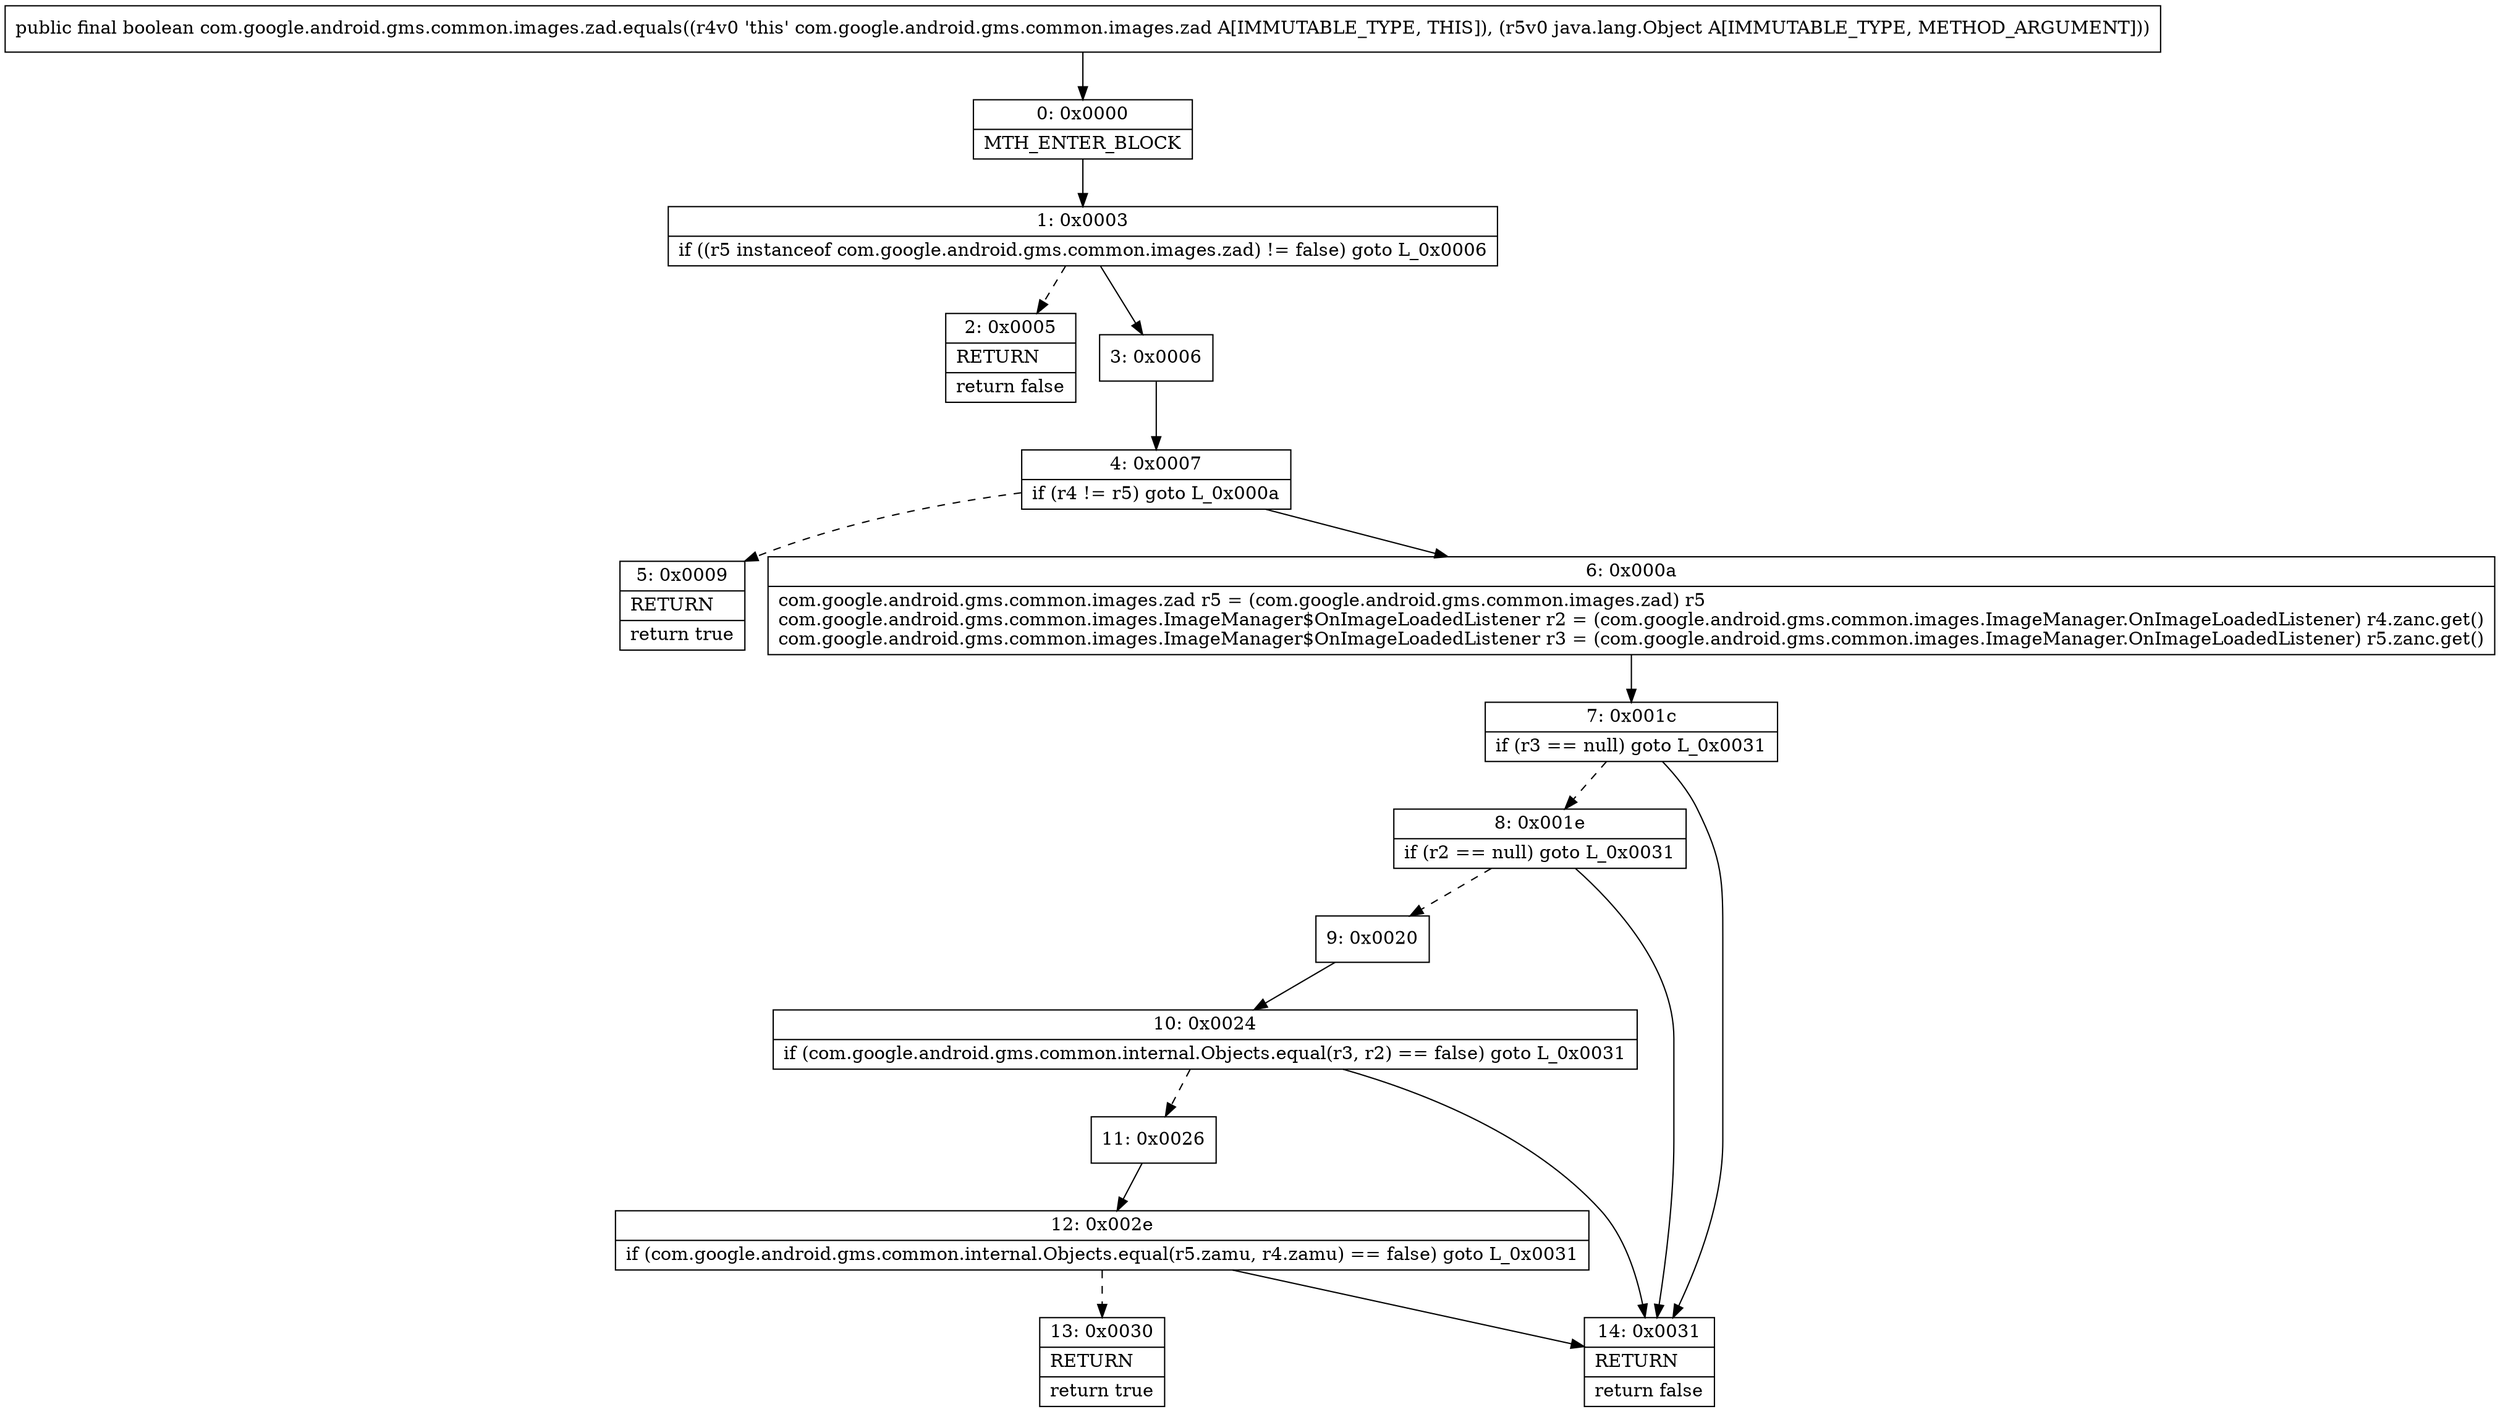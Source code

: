 digraph "CFG forcom.google.android.gms.common.images.zad.equals(Ljava\/lang\/Object;)Z" {
Node_0 [shape=record,label="{0\:\ 0x0000|MTH_ENTER_BLOCK\l}"];
Node_1 [shape=record,label="{1\:\ 0x0003|if ((r5 instanceof com.google.android.gms.common.images.zad) != false) goto L_0x0006\l}"];
Node_2 [shape=record,label="{2\:\ 0x0005|RETURN\l|return false\l}"];
Node_3 [shape=record,label="{3\:\ 0x0006}"];
Node_4 [shape=record,label="{4\:\ 0x0007|if (r4 != r5) goto L_0x000a\l}"];
Node_5 [shape=record,label="{5\:\ 0x0009|RETURN\l|return true\l}"];
Node_6 [shape=record,label="{6\:\ 0x000a|com.google.android.gms.common.images.zad r5 = (com.google.android.gms.common.images.zad) r5\lcom.google.android.gms.common.images.ImageManager$OnImageLoadedListener r2 = (com.google.android.gms.common.images.ImageManager.OnImageLoadedListener) r4.zanc.get()\lcom.google.android.gms.common.images.ImageManager$OnImageLoadedListener r3 = (com.google.android.gms.common.images.ImageManager.OnImageLoadedListener) r5.zanc.get()\l}"];
Node_7 [shape=record,label="{7\:\ 0x001c|if (r3 == null) goto L_0x0031\l}"];
Node_8 [shape=record,label="{8\:\ 0x001e|if (r2 == null) goto L_0x0031\l}"];
Node_9 [shape=record,label="{9\:\ 0x0020}"];
Node_10 [shape=record,label="{10\:\ 0x0024|if (com.google.android.gms.common.internal.Objects.equal(r3, r2) == false) goto L_0x0031\l}"];
Node_11 [shape=record,label="{11\:\ 0x0026}"];
Node_12 [shape=record,label="{12\:\ 0x002e|if (com.google.android.gms.common.internal.Objects.equal(r5.zamu, r4.zamu) == false) goto L_0x0031\l}"];
Node_13 [shape=record,label="{13\:\ 0x0030|RETURN\l|return true\l}"];
Node_14 [shape=record,label="{14\:\ 0x0031|RETURN\l|return false\l}"];
MethodNode[shape=record,label="{public final boolean com.google.android.gms.common.images.zad.equals((r4v0 'this' com.google.android.gms.common.images.zad A[IMMUTABLE_TYPE, THIS]), (r5v0 java.lang.Object A[IMMUTABLE_TYPE, METHOD_ARGUMENT])) }"];
MethodNode -> Node_0;
Node_0 -> Node_1;
Node_1 -> Node_2[style=dashed];
Node_1 -> Node_3;
Node_3 -> Node_4;
Node_4 -> Node_5[style=dashed];
Node_4 -> Node_6;
Node_6 -> Node_7;
Node_7 -> Node_8[style=dashed];
Node_7 -> Node_14;
Node_8 -> Node_9[style=dashed];
Node_8 -> Node_14;
Node_9 -> Node_10;
Node_10 -> Node_11[style=dashed];
Node_10 -> Node_14;
Node_11 -> Node_12;
Node_12 -> Node_13[style=dashed];
Node_12 -> Node_14;
}

